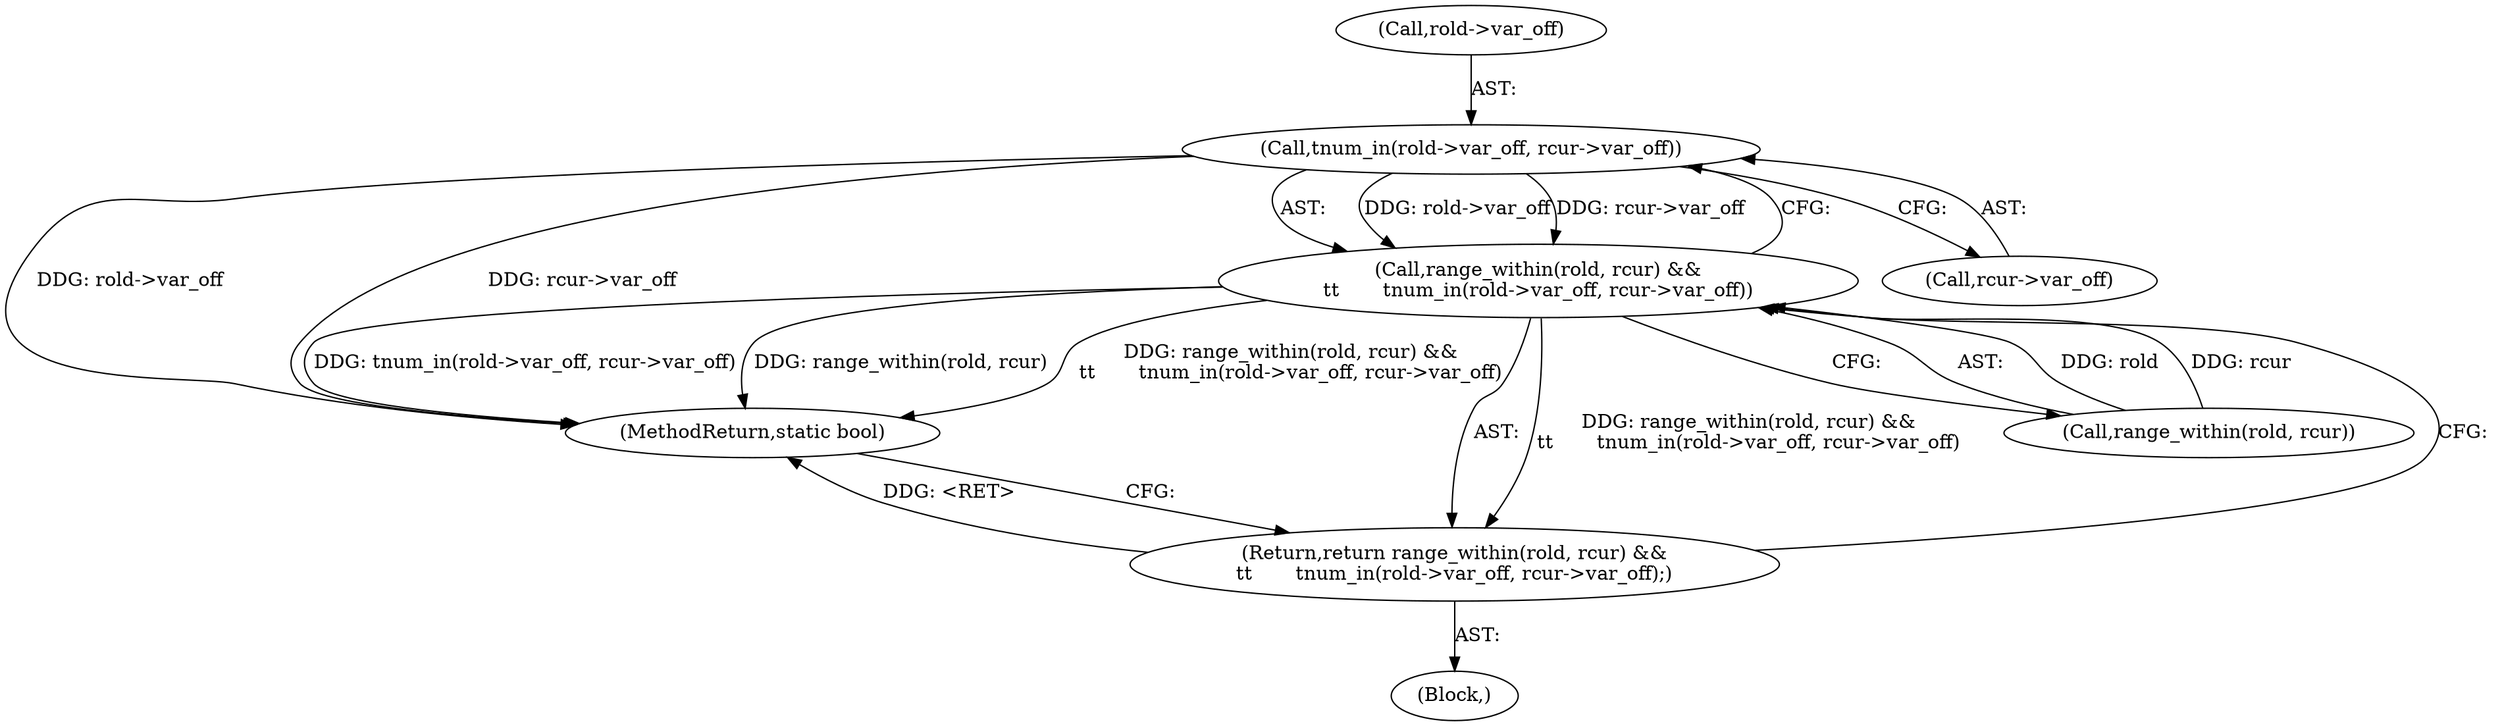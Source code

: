 digraph "0_linux_179d1c5602997fef5a940c6ddcf31212cbfebd14@pointer" {
"1000262" [label="(Call,tnum_in(rold->var_off, rcur->var_off))"];
"1000258" [label="(Call,range_within(rold, rcur) &&\n\t\t       tnum_in(rold->var_off, rcur->var_off))"];
"1000257" [label="(Return,return range_within(rold, rcur) &&\n\t\t       tnum_in(rold->var_off, rcur->var_off);)"];
"1000258" [label="(Call,range_within(rold, rcur) &&\n\t\t       tnum_in(rold->var_off, rcur->var_off))"];
"1000259" [label="(Call,range_within(rold, rcur))"];
"1000280" [label="(MethodReturn,static bool)"];
"1000257" [label="(Return,return range_within(rold, rcur) &&\n\t\t       tnum_in(rold->var_off, rcur->var_off);)"];
"1000262" [label="(Call,tnum_in(rold->var_off, rcur->var_off))"];
"1000266" [label="(Call,rcur->var_off)"];
"1000150" [label="(Block,)"];
"1000263" [label="(Call,rold->var_off)"];
"1000262" -> "1000258"  [label="AST: "];
"1000262" -> "1000266"  [label="CFG: "];
"1000263" -> "1000262"  [label="AST: "];
"1000266" -> "1000262"  [label="AST: "];
"1000258" -> "1000262"  [label="CFG: "];
"1000262" -> "1000280"  [label="DDG: rold->var_off"];
"1000262" -> "1000280"  [label="DDG: rcur->var_off"];
"1000262" -> "1000258"  [label="DDG: rold->var_off"];
"1000262" -> "1000258"  [label="DDG: rcur->var_off"];
"1000258" -> "1000257"  [label="AST: "];
"1000258" -> "1000259"  [label="CFG: "];
"1000259" -> "1000258"  [label="AST: "];
"1000257" -> "1000258"  [label="CFG: "];
"1000258" -> "1000280"  [label="DDG: range_within(rold, rcur)"];
"1000258" -> "1000280"  [label="DDG: range_within(rold, rcur) &&\n\t\t       tnum_in(rold->var_off, rcur->var_off)"];
"1000258" -> "1000280"  [label="DDG: tnum_in(rold->var_off, rcur->var_off)"];
"1000258" -> "1000257"  [label="DDG: range_within(rold, rcur) &&\n\t\t       tnum_in(rold->var_off, rcur->var_off)"];
"1000259" -> "1000258"  [label="DDG: rold"];
"1000259" -> "1000258"  [label="DDG: rcur"];
"1000257" -> "1000150"  [label="AST: "];
"1000280" -> "1000257"  [label="CFG: "];
"1000257" -> "1000280"  [label="DDG: <RET>"];
}
